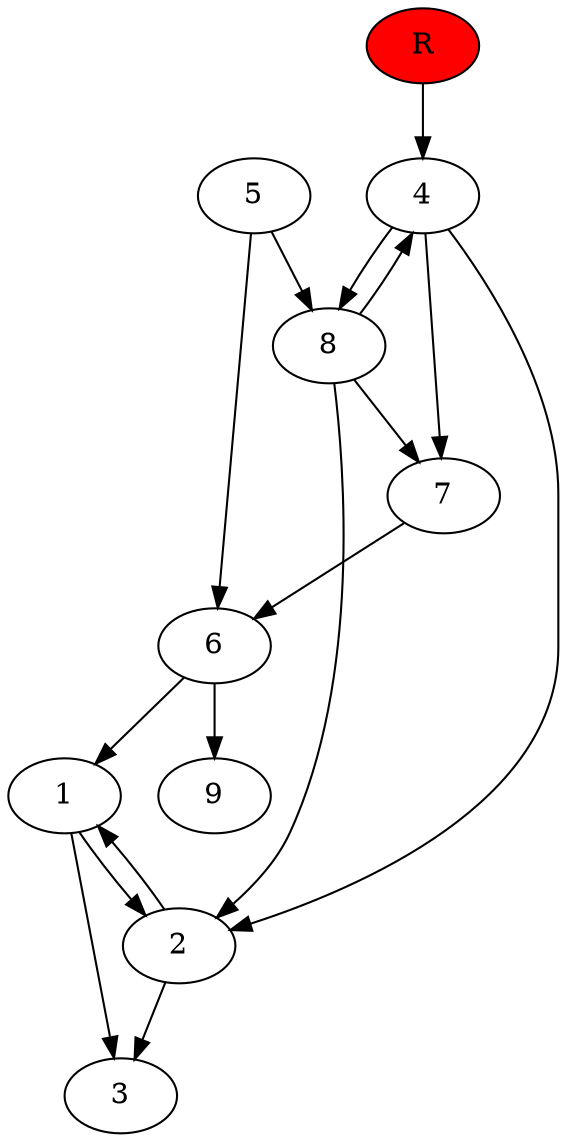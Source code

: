 digraph prb5714 {
	1
	2
	3
	4
	5
	6
	7
	8
	R [fillcolor="#ff0000" style=filled]
	1 -> 2
	1 -> 3
	2 -> 1
	2 -> 3
	4 -> 2
	4 -> 7
	4 -> 8
	5 -> 6
	5 -> 8
	6 -> 1
	6 -> 9
	7 -> 6
	8 -> 2
	8 -> 4
	8 -> 7
	R -> 4
}

